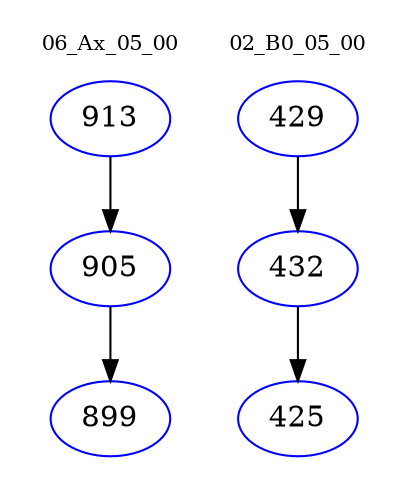 digraph{
subgraph cluster_0 {
color = white
label = "06_Ax_05_00";
fontsize=10;
T0_913 [label="913", color="blue"]
T0_913 -> T0_905 [color="black"]
T0_905 [label="905", color="blue"]
T0_905 -> T0_899 [color="black"]
T0_899 [label="899", color="blue"]
}
subgraph cluster_1 {
color = white
label = "02_B0_05_00";
fontsize=10;
T1_429 [label="429", color="blue"]
T1_429 -> T1_432 [color="black"]
T1_432 [label="432", color="blue"]
T1_432 -> T1_425 [color="black"]
T1_425 [label="425", color="blue"]
}
}
